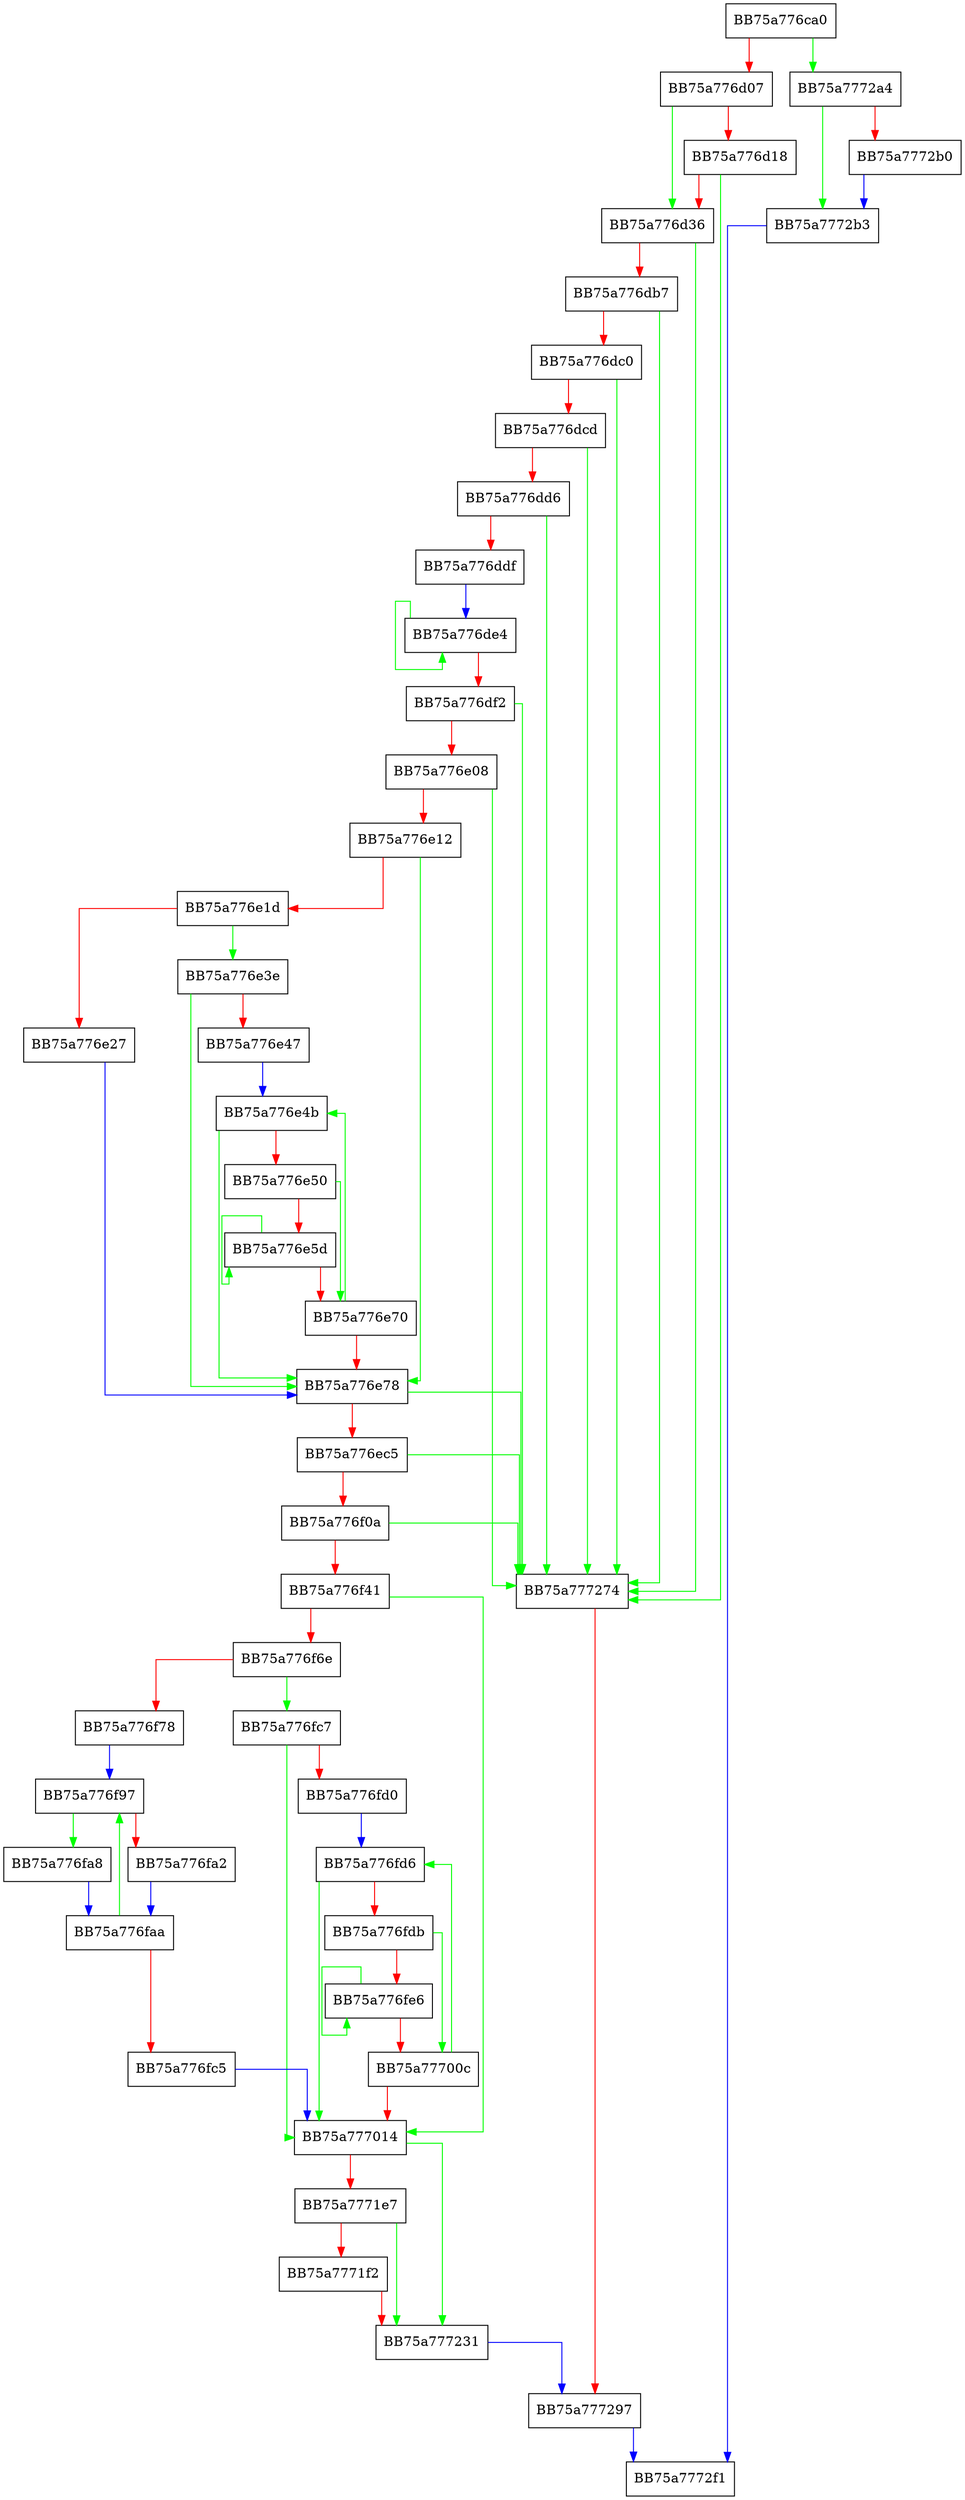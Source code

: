 digraph __acrt_locale_initialize_ctype {
  node [shape="box"];
  graph [splines=ortho];
  BB75a776ca0 -> BB75a7772a4 [color="green"];
  BB75a776ca0 -> BB75a776d07 [color="red"];
  BB75a776d07 -> BB75a776d36 [color="green"];
  BB75a776d07 -> BB75a776d18 [color="red"];
  BB75a776d18 -> BB75a777274 [color="green"];
  BB75a776d18 -> BB75a776d36 [color="red"];
  BB75a776d36 -> BB75a777274 [color="green"];
  BB75a776d36 -> BB75a776db7 [color="red"];
  BB75a776db7 -> BB75a777274 [color="green"];
  BB75a776db7 -> BB75a776dc0 [color="red"];
  BB75a776dc0 -> BB75a777274 [color="green"];
  BB75a776dc0 -> BB75a776dcd [color="red"];
  BB75a776dcd -> BB75a777274 [color="green"];
  BB75a776dcd -> BB75a776dd6 [color="red"];
  BB75a776dd6 -> BB75a777274 [color="green"];
  BB75a776dd6 -> BB75a776ddf [color="red"];
  BB75a776ddf -> BB75a776de4 [color="blue"];
  BB75a776de4 -> BB75a776de4 [color="green"];
  BB75a776de4 -> BB75a776df2 [color="red"];
  BB75a776df2 -> BB75a777274 [color="green"];
  BB75a776df2 -> BB75a776e08 [color="red"];
  BB75a776e08 -> BB75a777274 [color="green"];
  BB75a776e08 -> BB75a776e12 [color="red"];
  BB75a776e12 -> BB75a776e78 [color="green"];
  BB75a776e12 -> BB75a776e1d [color="red"];
  BB75a776e1d -> BB75a776e3e [color="green"];
  BB75a776e1d -> BB75a776e27 [color="red"];
  BB75a776e27 -> BB75a776e78 [color="blue"];
  BB75a776e3e -> BB75a776e78 [color="green"];
  BB75a776e3e -> BB75a776e47 [color="red"];
  BB75a776e47 -> BB75a776e4b [color="blue"];
  BB75a776e4b -> BB75a776e78 [color="green"];
  BB75a776e4b -> BB75a776e50 [color="red"];
  BB75a776e50 -> BB75a776e70 [color="green"];
  BB75a776e50 -> BB75a776e5d [color="red"];
  BB75a776e5d -> BB75a776e5d [color="green"];
  BB75a776e5d -> BB75a776e70 [color="red"];
  BB75a776e70 -> BB75a776e4b [color="green"];
  BB75a776e70 -> BB75a776e78 [color="red"];
  BB75a776e78 -> BB75a777274 [color="green"];
  BB75a776e78 -> BB75a776ec5 [color="red"];
  BB75a776ec5 -> BB75a777274 [color="green"];
  BB75a776ec5 -> BB75a776f0a [color="red"];
  BB75a776f0a -> BB75a777274 [color="green"];
  BB75a776f0a -> BB75a776f41 [color="red"];
  BB75a776f41 -> BB75a777014 [color="green"];
  BB75a776f41 -> BB75a776f6e [color="red"];
  BB75a776f6e -> BB75a776fc7 [color="green"];
  BB75a776f6e -> BB75a776f78 [color="red"];
  BB75a776f78 -> BB75a776f97 [color="blue"];
  BB75a776f97 -> BB75a776fa8 [color="green"];
  BB75a776f97 -> BB75a776fa2 [color="red"];
  BB75a776fa2 -> BB75a776faa [color="blue"];
  BB75a776fa8 -> BB75a776faa [color="blue"];
  BB75a776faa -> BB75a776f97 [color="green"];
  BB75a776faa -> BB75a776fc5 [color="red"];
  BB75a776fc5 -> BB75a777014 [color="blue"];
  BB75a776fc7 -> BB75a777014 [color="green"];
  BB75a776fc7 -> BB75a776fd0 [color="red"];
  BB75a776fd0 -> BB75a776fd6 [color="blue"];
  BB75a776fd6 -> BB75a777014 [color="green"];
  BB75a776fd6 -> BB75a776fdb [color="red"];
  BB75a776fdb -> BB75a77700c [color="green"];
  BB75a776fdb -> BB75a776fe6 [color="red"];
  BB75a776fe6 -> BB75a776fe6 [color="green"];
  BB75a776fe6 -> BB75a77700c [color="red"];
  BB75a77700c -> BB75a776fd6 [color="green"];
  BB75a77700c -> BB75a777014 [color="red"];
  BB75a777014 -> BB75a777231 [color="green"];
  BB75a777014 -> BB75a7771e7 [color="red"];
  BB75a7771e7 -> BB75a777231 [color="green"];
  BB75a7771e7 -> BB75a7771f2 [color="red"];
  BB75a7771f2 -> BB75a777231 [color="red"];
  BB75a777231 -> BB75a777297 [color="blue"];
  BB75a777274 -> BB75a777297 [color="red"];
  BB75a777297 -> BB75a7772f1 [color="blue"];
  BB75a7772a4 -> BB75a7772b3 [color="green"];
  BB75a7772a4 -> BB75a7772b0 [color="red"];
  BB75a7772b0 -> BB75a7772b3 [color="blue"];
  BB75a7772b3 -> BB75a7772f1 [color="blue"];
}